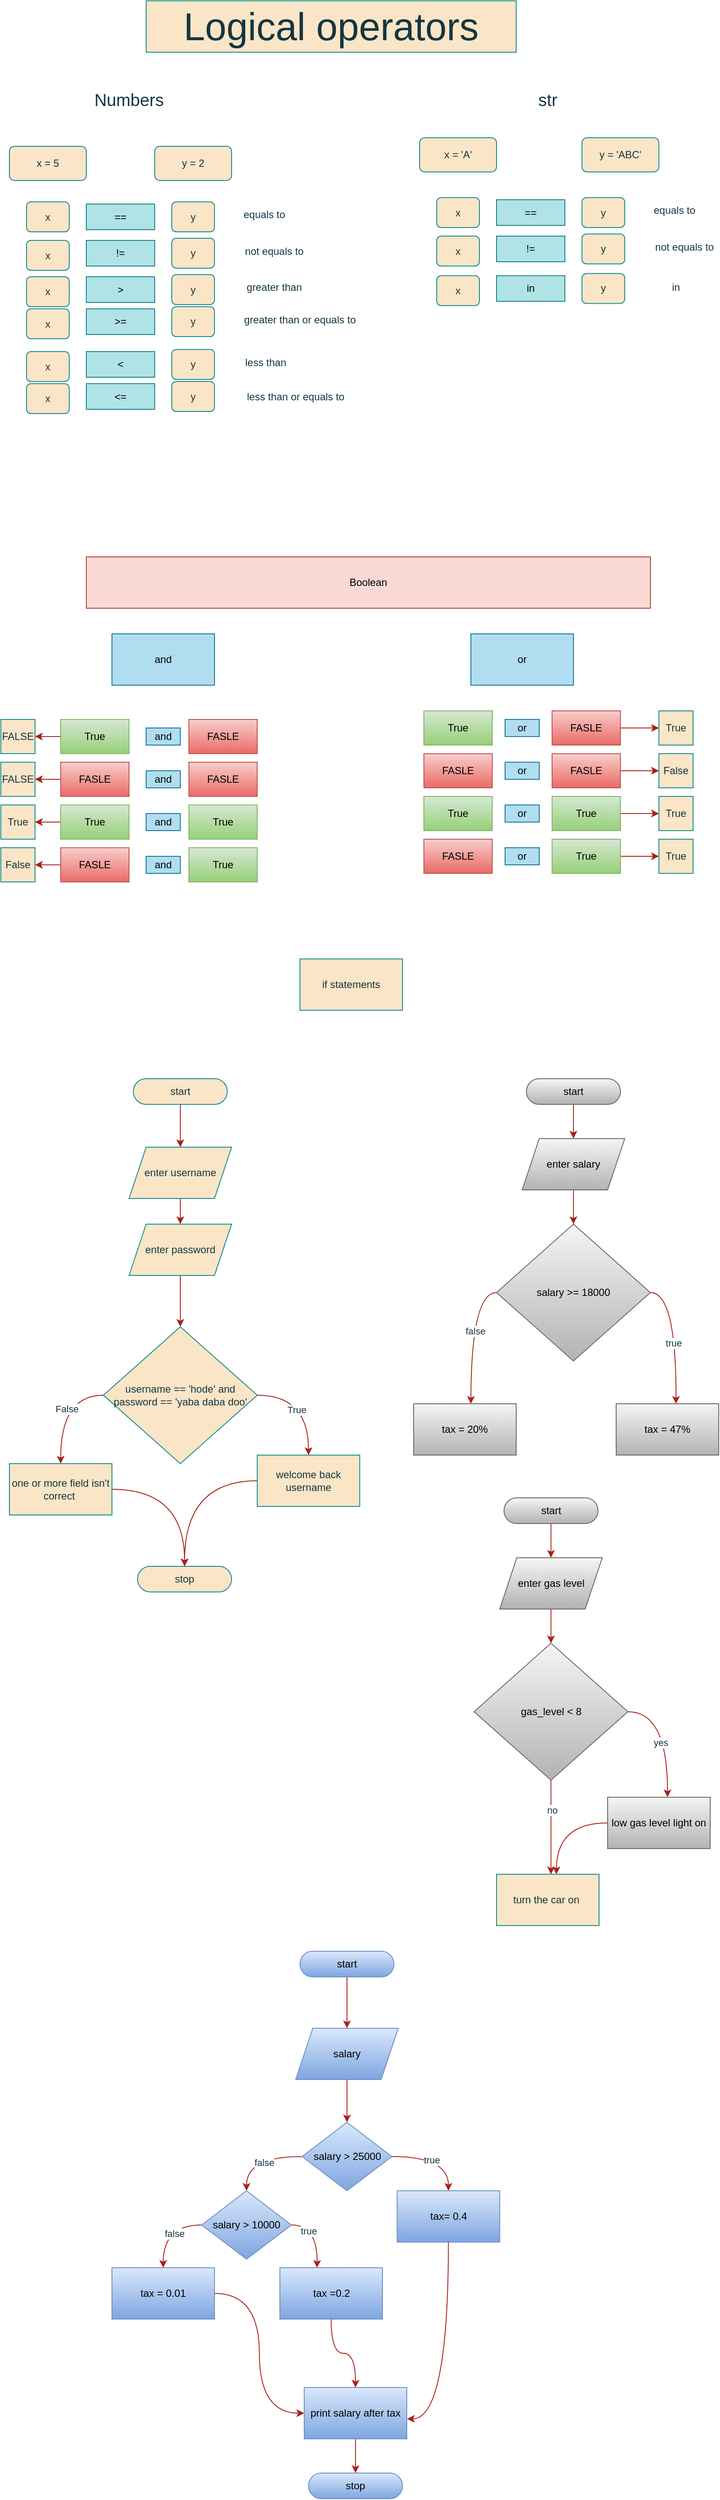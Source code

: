 <mxfile version="26.0.4">
  <diagram name="Page-1" id="qTpFGEpO37OTs08qUF0a">
    <mxGraphModel dx="1143" dy="803" grid="1" gridSize="10" guides="1" tooltips="1" connect="1" arrows="1" fold="1" page="1" pageScale="1" pageWidth="850" pageHeight="1100" math="0" shadow="0">
      <root>
        <mxCell id="0" />
        <mxCell id="1" parent="0" />
        <mxCell id="rHuOQYt4N_fAx9afRrJB-21" value="&lt;font style=&quot;font-size: 45px;&quot;&gt;Logical operators&lt;/font&gt;" style="rounded=0;whiteSpace=wrap;html=1;labelBackgroundColor=none;fillColor=#FAE5C7;strokeColor=#0F8B8D;fontColor=#143642;" vertex="1" parent="1">
          <mxGeometry x="180" y="10" width="433" height="60" as="geometry" />
        </mxCell>
        <mxCell id="rHuOQYt4N_fAx9afRrJB-25" value="Numbers" style="text;html=1;align=center;verticalAlign=middle;whiteSpace=wrap;rounded=0;fontColor=#143642;labelBackgroundColor=none;fontSize=20;" vertex="1" parent="1">
          <mxGeometry x="130" y="110" width="60" height="30" as="geometry" />
        </mxCell>
        <mxCell id="rHuOQYt4N_fAx9afRrJB-26" value="str" style="text;html=1;align=center;verticalAlign=middle;whiteSpace=wrap;rounded=0;fontColor=#143642;labelBackgroundColor=none;fontSize=20;" vertex="1" parent="1">
          <mxGeometry x="620" y="110" width="60" height="30" as="geometry" />
        </mxCell>
        <mxCell id="rHuOQYt4N_fAx9afRrJB-28" value="x = 5" style="rounded=1;whiteSpace=wrap;html=1;strokeColor=#0F8B8D;fontColor=#143642;fillColor=#FAE5C7;labelBackgroundColor=none;" vertex="1" parent="1">
          <mxGeometry x="20" y="180" width="90" height="40" as="geometry" />
        </mxCell>
        <mxCell id="rHuOQYt4N_fAx9afRrJB-29" value="y = 2" style="rounded=1;whiteSpace=wrap;html=1;strokeColor=#0F8B8D;fontColor=#143642;fillColor=#FAE5C7;labelBackgroundColor=none;" vertex="1" parent="1">
          <mxGeometry x="190" y="180" width="90" height="40" as="geometry" />
        </mxCell>
        <mxCell id="rHuOQYt4N_fAx9afRrJB-30" value="==" style="rounded=0;whiteSpace=wrap;html=1;strokeColor=#0e8088;fillColor=#b0e3e6;" vertex="1" parent="1">
          <mxGeometry x="110" y="247.5" width="80" height="30" as="geometry" />
        </mxCell>
        <mxCell id="rHuOQYt4N_fAx9afRrJB-31" value="x" style="rounded=1;whiteSpace=wrap;html=1;strokeColor=#0F8B8D;fontColor=#143642;fillColor=#FAE5C7;labelBackgroundColor=none;" vertex="1" parent="1">
          <mxGeometry x="40" y="245" width="50" height="35" as="geometry" />
        </mxCell>
        <mxCell id="rHuOQYt4N_fAx9afRrJB-32" value="y" style="rounded=1;whiteSpace=wrap;html=1;strokeColor=#0F8B8D;fontColor=#143642;fillColor=#FAE5C7;labelBackgroundColor=none;" vertex="1" parent="1">
          <mxGeometry x="210" y="245" width="50" height="35" as="geometry" />
        </mxCell>
        <mxCell id="rHuOQYt4N_fAx9afRrJB-34" value="!=" style="rounded=0;whiteSpace=wrap;html=1;strokeColor=#0e8088;fillColor=#b0e3e6;" vertex="1" parent="1">
          <mxGeometry x="110" y="290" width="80" height="30" as="geometry" />
        </mxCell>
        <mxCell id="rHuOQYt4N_fAx9afRrJB-35" value="equals to&amp;nbsp;" style="text;html=1;align=center;verticalAlign=middle;whiteSpace=wrap;rounded=0;fontColor=#143642;" vertex="1" parent="1">
          <mxGeometry x="290" y="245" width="60" height="30" as="geometry" />
        </mxCell>
        <mxCell id="rHuOQYt4N_fAx9afRrJB-36" value="not equals to" style="text;html=1;align=center;verticalAlign=middle;whiteSpace=wrap;rounded=0;fontColor=#143642;" vertex="1" parent="1">
          <mxGeometry x="290" y="287.5" width="80" height="30" as="geometry" />
        </mxCell>
        <mxCell id="rHuOQYt4N_fAx9afRrJB-37" value="y" style="rounded=1;whiteSpace=wrap;html=1;strokeColor=#0F8B8D;fontColor=#143642;fillColor=#FAE5C7;labelBackgroundColor=none;" vertex="1" parent="1">
          <mxGeometry x="210" y="287.5" width="50" height="35" as="geometry" />
        </mxCell>
        <mxCell id="rHuOQYt4N_fAx9afRrJB-38" value="x" style="rounded=1;whiteSpace=wrap;html=1;strokeColor=#0F8B8D;fontColor=#143642;fillColor=#FAE5C7;labelBackgroundColor=none;" vertex="1" parent="1">
          <mxGeometry x="40" y="290" width="50" height="35" as="geometry" />
        </mxCell>
        <mxCell id="rHuOQYt4N_fAx9afRrJB-40" value="&amp;gt;" style="rounded=0;whiteSpace=wrap;html=1;strokeColor=#0e8088;fillColor=#b0e3e6;" vertex="1" parent="1">
          <mxGeometry x="110" y="332.5" width="80" height="30" as="geometry" />
        </mxCell>
        <mxCell id="rHuOQYt4N_fAx9afRrJB-41" value="y" style="rounded=1;whiteSpace=wrap;html=1;strokeColor=#0F8B8D;fontColor=#143642;fillColor=#FAE5C7;labelBackgroundColor=none;" vertex="1" parent="1">
          <mxGeometry x="210" y="330" width="50" height="35" as="geometry" />
        </mxCell>
        <mxCell id="rHuOQYt4N_fAx9afRrJB-42" value="x" style="rounded=1;whiteSpace=wrap;html=1;strokeColor=#0F8B8D;fontColor=#143642;fillColor=#FAE5C7;labelBackgroundColor=none;" vertex="1" parent="1">
          <mxGeometry x="40" y="332.5" width="50" height="35" as="geometry" />
        </mxCell>
        <mxCell id="rHuOQYt4N_fAx9afRrJB-43" value="greater than" style="text;html=1;align=center;verticalAlign=middle;whiteSpace=wrap;rounded=0;fontColor=#143642;" vertex="1" parent="1">
          <mxGeometry x="290" y="330" width="80" height="30" as="geometry" />
        </mxCell>
        <mxCell id="rHuOQYt4N_fAx9afRrJB-44" value="&amp;gt;=" style="rounded=0;whiteSpace=wrap;html=1;strokeColor=#0e8088;fillColor=#b0e3e6;" vertex="1" parent="1">
          <mxGeometry x="110" y="370" width="80" height="30" as="geometry" />
        </mxCell>
        <mxCell id="rHuOQYt4N_fAx9afRrJB-45" value="y" style="rounded=1;whiteSpace=wrap;html=1;strokeColor=#0F8B8D;fontColor=#143642;fillColor=#FAE5C7;labelBackgroundColor=none;" vertex="1" parent="1">
          <mxGeometry x="210" y="367.5" width="50" height="35" as="geometry" />
        </mxCell>
        <mxCell id="rHuOQYt4N_fAx9afRrJB-46" value="x" style="rounded=1;whiteSpace=wrap;html=1;strokeColor=#0F8B8D;fontColor=#143642;fillColor=#FAE5C7;labelBackgroundColor=none;" vertex="1" parent="1">
          <mxGeometry x="40" y="370" width="50" height="35" as="geometry" />
        </mxCell>
        <mxCell id="rHuOQYt4N_fAx9afRrJB-47" value="greater than or equals to" style="text;html=1;align=center;verticalAlign=middle;whiteSpace=wrap;rounded=0;fontColor=#143642;" vertex="1" parent="1">
          <mxGeometry x="290" y="367.5" width="140" height="30" as="geometry" />
        </mxCell>
        <mxCell id="rHuOQYt4N_fAx9afRrJB-48" value="&amp;lt;" style="rounded=0;whiteSpace=wrap;html=1;strokeColor=#0e8088;fillColor=#b0e3e6;" vertex="1" parent="1">
          <mxGeometry x="110" y="420" width="80" height="30" as="geometry" />
        </mxCell>
        <mxCell id="rHuOQYt4N_fAx9afRrJB-49" value="x" style="rounded=1;whiteSpace=wrap;html=1;strokeColor=#0F8B8D;fontColor=#143642;fillColor=#FAE5C7;labelBackgroundColor=none;" vertex="1" parent="1">
          <mxGeometry x="40" y="420" width="50" height="35" as="geometry" />
        </mxCell>
        <mxCell id="rHuOQYt4N_fAx9afRrJB-50" value="&amp;lt;=" style="rounded=0;whiteSpace=wrap;html=1;strokeColor=#0e8088;fillColor=#b0e3e6;" vertex="1" parent="1">
          <mxGeometry x="110" y="457.5" width="80" height="30" as="geometry" />
        </mxCell>
        <mxCell id="rHuOQYt4N_fAx9afRrJB-51" value="y" style="rounded=1;whiteSpace=wrap;html=1;strokeColor=#0F8B8D;fontColor=#143642;fillColor=#FAE5C7;labelBackgroundColor=none;" vertex="1" parent="1">
          <mxGeometry x="210" y="455" width="50" height="35" as="geometry" />
        </mxCell>
        <mxCell id="rHuOQYt4N_fAx9afRrJB-52" value="x" style="rounded=1;whiteSpace=wrap;html=1;strokeColor=#0F8B8D;fontColor=#143642;fillColor=#FAE5C7;labelBackgroundColor=none;" vertex="1" parent="1">
          <mxGeometry x="40" y="457.5" width="50" height="35" as="geometry" />
        </mxCell>
        <mxCell id="rHuOQYt4N_fAx9afRrJB-53" value="y" style="rounded=1;whiteSpace=wrap;html=1;strokeColor=#0F8B8D;fontColor=#143642;fillColor=#FAE5C7;labelBackgroundColor=none;" vertex="1" parent="1">
          <mxGeometry x="210" y="417.5" width="50" height="35" as="geometry" />
        </mxCell>
        <mxCell id="rHuOQYt4N_fAx9afRrJB-54" value="less than" style="text;html=1;align=center;verticalAlign=middle;whiteSpace=wrap;rounded=0;fontColor=#143642;" vertex="1" parent="1">
          <mxGeometry x="280" y="417.5" width="80" height="30" as="geometry" />
        </mxCell>
        <mxCell id="rHuOQYt4N_fAx9afRrJB-55" value="less than or equals to" style="text;html=1;align=center;verticalAlign=middle;whiteSpace=wrap;rounded=0;fontColor=#143642;" vertex="1" parent="1">
          <mxGeometry x="285" y="457.5" width="140" height="30" as="geometry" />
        </mxCell>
        <mxCell id="rHuOQYt4N_fAx9afRrJB-56" value="x = &#39;A&#39;" style="rounded=1;whiteSpace=wrap;html=1;strokeColor=#0F8B8D;fontColor=#143642;fillColor=#FAE5C7;labelBackgroundColor=none;" vertex="1" parent="1">
          <mxGeometry x="500" y="170" width="90" height="40" as="geometry" />
        </mxCell>
        <mxCell id="rHuOQYt4N_fAx9afRrJB-57" value="y = &#39;ABC&#39;" style="rounded=1;whiteSpace=wrap;html=1;strokeColor=#0F8B8D;fontColor=#143642;fillColor=#FAE5C7;labelBackgroundColor=none;" vertex="1" parent="1">
          <mxGeometry x="690" y="170" width="90" height="40" as="geometry" />
        </mxCell>
        <mxCell id="rHuOQYt4N_fAx9afRrJB-58" value="==" style="rounded=0;whiteSpace=wrap;html=1;strokeColor=#0e8088;fillColor=#b0e3e6;" vertex="1" parent="1">
          <mxGeometry x="590" y="242.5" width="80" height="30" as="geometry" />
        </mxCell>
        <mxCell id="rHuOQYt4N_fAx9afRrJB-59" value="x" style="rounded=1;whiteSpace=wrap;html=1;strokeColor=#0F8B8D;fontColor=#143642;fillColor=#FAE5C7;labelBackgroundColor=none;" vertex="1" parent="1">
          <mxGeometry x="520" y="240" width="50" height="35" as="geometry" />
        </mxCell>
        <mxCell id="rHuOQYt4N_fAx9afRrJB-60" value="y" style="rounded=1;whiteSpace=wrap;html=1;strokeColor=#0F8B8D;fontColor=#143642;fillColor=#FAE5C7;labelBackgroundColor=none;" vertex="1" parent="1">
          <mxGeometry x="690" y="240" width="50" height="35" as="geometry" />
        </mxCell>
        <mxCell id="rHuOQYt4N_fAx9afRrJB-61" value="!=" style="rounded=0;whiteSpace=wrap;html=1;strokeColor=#0e8088;fillColor=#b0e3e6;" vertex="1" parent="1">
          <mxGeometry x="590" y="285" width="80" height="30" as="geometry" />
        </mxCell>
        <mxCell id="rHuOQYt4N_fAx9afRrJB-62" value="equals to&amp;nbsp;" style="text;html=1;align=center;verticalAlign=middle;whiteSpace=wrap;rounded=0;fontColor=#143642;" vertex="1" parent="1">
          <mxGeometry x="770" y="240" width="60" height="30" as="geometry" />
        </mxCell>
        <mxCell id="rHuOQYt4N_fAx9afRrJB-63" value="not equals to" style="text;html=1;align=center;verticalAlign=middle;whiteSpace=wrap;rounded=0;fontColor=#143642;" vertex="1" parent="1">
          <mxGeometry x="770" y="282.5" width="80" height="30" as="geometry" />
        </mxCell>
        <mxCell id="rHuOQYt4N_fAx9afRrJB-64" value="y" style="rounded=1;whiteSpace=wrap;html=1;strokeColor=#0F8B8D;fontColor=#143642;fillColor=#FAE5C7;labelBackgroundColor=none;" vertex="1" parent="1">
          <mxGeometry x="690" y="282.5" width="50" height="35" as="geometry" />
        </mxCell>
        <mxCell id="rHuOQYt4N_fAx9afRrJB-65" value="x" style="rounded=1;whiteSpace=wrap;html=1;strokeColor=#0F8B8D;fontColor=#143642;fillColor=#FAE5C7;labelBackgroundColor=none;" vertex="1" parent="1">
          <mxGeometry x="520" y="285" width="50" height="35" as="geometry" />
        </mxCell>
        <mxCell id="rHuOQYt4N_fAx9afRrJB-66" value="in" style="rounded=0;whiteSpace=wrap;html=1;strokeColor=#0e8088;fillColor=#b0e3e6;" vertex="1" parent="1">
          <mxGeometry x="590" y="331.25" width="80" height="30" as="geometry" />
        </mxCell>
        <mxCell id="rHuOQYt4N_fAx9afRrJB-67" value="y" style="rounded=1;whiteSpace=wrap;html=1;strokeColor=#0F8B8D;fontColor=#143642;fillColor=#FAE5C7;labelBackgroundColor=none;" vertex="1" parent="1">
          <mxGeometry x="690" y="328.75" width="50" height="35" as="geometry" />
        </mxCell>
        <mxCell id="rHuOQYt4N_fAx9afRrJB-68" value="x" style="rounded=1;whiteSpace=wrap;html=1;strokeColor=#0F8B8D;fontColor=#143642;fillColor=#FAE5C7;labelBackgroundColor=none;" vertex="1" parent="1">
          <mxGeometry x="520" y="331.25" width="50" height="35" as="geometry" />
        </mxCell>
        <mxCell id="rHuOQYt4N_fAx9afRrJB-69" value="in" style="text;html=1;align=center;verticalAlign=middle;whiteSpace=wrap;rounded=0;fontColor=#143642;" vertex="1" parent="1">
          <mxGeometry x="760" y="330" width="80" height="30" as="geometry" />
        </mxCell>
        <mxCell id="rHuOQYt4N_fAx9afRrJB-71" value="Boolean" style="rounded=0;whiteSpace=wrap;html=1;strokeColor=#ae4132;fillColor=#fad9d5;" vertex="1" parent="1">
          <mxGeometry x="110" y="660" width="660" height="60" as="geometry" />
        </mxCell>
        <mxCell id="rHuOQYt4N_fAx9afRrJB-74" value="and" style="rounded=0;whiteSpace=wrap;html=1;strokeColor=#10739e;fillColor=#b1ddf0;" vertex="1" parent="1">
          <mxGeometry x="140" y="750" width="120" height="60" as="geometry" />
        </mxCell>
        <mxCell id="rHuOQYt4N_fAx9afRrJB-75" value="or" style="rounded=0;whiteSpace=wrap;html=1;strokeColor=#10739e;fillColor=#b1ddf0;" vertex="1" parent="1">
          <mxGeometry x="560" y="750" width="120" height="60" as="geometry" />
        </mxCell>
        <mxCell id="rHuOQYt4N_fAx9afRrJB-76" value="True" style="rounded=0;whiteSpace=wrap;html=1;strokeColor=#0F8B8D;fontColor=#143642;fillColor=#FAE5C7;" vertex="1" parent="1">
          <mxGeometry x="80" y="850" width="80" height="40" as="geometry" />
        </mxCell>
        <mxCell id="rHuOQYt4N_fAx9afRrJB-77" value="FASLE" style="rounded=0;whiteSpace=wrap;html=1;strokeColor=#ae4132;fillColor=#fad9d5;" vertex="1" parent="1">
          <mxGeometry x="230" y="850" width="80" height="40" as="geometry" />
        </mxCell>
        <mxCell id="rHuOQYt4N_fAx9afRrJB-83" value="FASLE" style="rounded=0;whiteSpace=wrap;html=1;strokeColor=#ae4132;fillColor=#fad9d5;" vertex="1" parent="1">
          <mxGeometry x="230" y="900" width="80" height="40" as="geometry" />
        </mxCell>
        <mxCell id="rHuOQYt4N_fAx9afRrJB-84" value="True" style="rounded=0;whiteSpace=wrap;html=1;strokeColor=#0F8B8D;fontColor=#143642;fillColor=#FAE5C7;" vertex="1" parent="1">
          <mxGeometry x="80" y="950" width="80" height="40" as="geometry" />
        </mxCell>
        <mxCell id="rHuOQYt4N_fAx9afRrJB-85" value="FASLE" style="rounded=0;whiteSpace=wrap;html=1;strokeColor=#0F8B8D;fontColor=#143642;fillColor=#FAE5C7;" vertex="1" parent="1">
          <mxGeometry x="230" y="950" width="80" height="40" as="geometry" />
        </mxCell>
        <mxCell id="rHuOQYt4N_fAx9afRrJB-86" value="True" style="rounded=0;whiteSpace=wrap;html=1;strokeColor=#0F8B8D;fontColor=#143642;fillColor=#FAE5C7;" vertex="1" parent="1">
          <mxGeometry x="230" y="1000" width="80" height="40" as="geometry" />
        </mxCell>
        <mxCell id="rHuOQYt4N_fAx9afRrJB-116" value="" style="edgeStyle=orthogonalEdgeStyle;curved=1;rounded=0;orthogonalLoop=1;jettySize=auto;html=1;strokeColor=#A8201A;fontColor=#143642;fillColor=#FAE5C7;" edge="1" parent="1" source="rHuOQYt4N_fAx9afRrJB-87" target="rHuOQYt4N_fAx9afRrJB-115">
          <mxGeometry relative="1" as="geometry" />
        </mxCell>
        <mxCell id="rHuOQYt4N_fAx9afRrJB-87" value="FASLE" style="rounded=0;whiteSpace=wrap;html=1;strokeColor=#b85450;fillColor=#f8cecc;gradientColor=#ea6b66;" vertex="1" parent="1">
          <mxGeometry x="80" y="1000" width="80" height="40" as="geometry" />
        </mxCell>
        <mxCell id="rHuOQYt4N_fAx9afRrJB-112" value="" style="edgeStyle=orthogonalEdgeStyle;curved=1;rounded=0;orthogonalLoop=1;jettySize=auto;html=1;strokeColor=#A8201A;fontColor=#143642;fillColor=#FAE5C7;" edge="1" parent="1" source="rHuOQYt4N_fAx9afRrJB-88" target="rHuOQYt4N_fAx9afRrJB-111">
          <mxGeometry relative="1" as="geometry" />
        </mxCell>
        <mxCell id="rHuOQYt4N_fAx9afRrJB-88" value="FASLE" style="rounded=0;whiteSpace=wrap;html=1;strokeColor=#b85450;fillColor=#f8cecc;gradientColor=#ea6b66;" vertex="1" parent="1">
          <mxGeometry x="80" y="900" width="80" height="40" as="geometry" />
        </mxCell>
        <mxCell id="rHuOQYt4N_fAx9afRrJB-89" value="True" style="rounded=0;whiteSpace=wrap;html=1;strokeColor=#0F8B8D;fontColor=#143642;fillColor=#FAE5C7;" vertex="1" parent="1">
          <mxGeometry x="230" y="950" width="80" height="40" as="geometry" />
        </mxCell>
        <mxCell id="rHuOQYt4N_fAx9afRrJB-90" value="True" style="rounded=0;whiteSpace=wrap;html=1;strokeColor=#82b366;fillColor=#d5e8d4;gradientColor=#97d077;" vertex="1" parent="1">
          <mxGeometry x="505" y="840" width="80" height="40" as="geometry" />
        </mxCell>
        <mxCell id="rHuOQYt4N_fAx9afRrJB-122" value="" style="edgeStyle=orthogonalEdgeStyle;curved=1;rounded=0;orthogonalLoop=1;jettySize=auto;html=1;strokeColor=#A8201A;fontColor=#143642;fillColor=#FAE5C7;" edge="1" parent="1" source="rHuOQYt4N_fAx9afRrJB-91" target="rHuOQYt4N_fAx9afRrJB-121">
          <mxGeometry relative="1" as="geometry" />
        </mxCell>
        <mxCell id="rHuOQYt4N_fAx9afRrJB-91" value="FASLE" style="rounded=0;whiteSpace=wrap;html=1;strokeColor=#b85450;fillColor=#f8cecc;gradientColor=#ea6b66;" vertex="1" parent="1">
          <mxGeometry x="655" y="840" width="80" height="40" as="geometry" />
        </mxCell>
        <mxCell id="rHuOQYt4N_fAx9afRrJB-124" value="" style="edgeStyle=orthogonalEdgeStyle;curved=1;rounded=0;orthogonalLoop=1;jettySize=auto;html=1;strokeColor=#A8201A;fontColor=#143642;fillColor=#FAE5C7;" edge="1" parent="1" source="rHuOQYt4N_fAx9afRrJB-92" target="rHuOQYt4N_fAx9afRrJB-123">
          <mxGeometry relative="1" as="geometry" />
        </mxCell>
        <mxCell id="rHuOQYt4N_fAx9afRrJB-92" value="FASLE" style="rounded=0;whiteSpace=wrap;html=1;strokeColor=#b85450;fillColor=#f8cecc;gradientColor=#ea6b66;" vertex="1" parent="1">
          <mxGeometry x="655" y="890" width="80" height="40" as="geometry" />
        </mxCell>
        <mxCell id="rHuOQYt4N_fAx9afRrJB-93" value="True" style="rounded=0;whiteSpace=wrap;html=1;strokeColor=#82b366;fillColor=#d5e8d4;gradientColor=#97d077;" vertex="1" parent="1">
          <mxGeometry x="505" y="940" width="80" height="40" as="geometry" />
        </mxCell>
        <mxCell id="rHuOQYt4N_fAx9afRrJB-94" value="FASLE" style="rounded=0;whiteSpace=wrap;html=1;strokeColor=#0F8B8D;fontColor=#143642;fillColor=#FAE5C7;" vertex="1" parent="1">
          <mxGeometry x="655" y="940" width="80" height="40" as="geometry" />
        </mxCell>
        <mxCell id="rHuOQYt4N_fAx9afRrJB-128" value="" style="edgeStyle=orthogonalEdgeStyle;curved=1;rounded=0;orthogonalLoop=1;jettySize=auto;html=1;strokeColor=#A8201A;fontColor=#143642;fillColor=#FAE5C7;" edge="1" parent="1" source="rHuOQYt4N_fAx9afRrJB-95" target="rHuOQYt4N_fAx9afRrJB-127">
          <mxGeometry relative="1" as="geometry" />
        </mxCell>
        <mxCell id="rHuOQYt4N_fAx9afRrJB-95" value="True" style="rounded=0;whiteSpace=wrap;html=1;strokeColor=#82b366;fillColor=#d5e8d4;gradientColor=#97d077;" vertex="1" parent="1">
          <mxGeometry x="655" y="990" width="80" height="40" as="geometry" />
        </mxCell>
        <mxCell id="rHuOQYt4N_fAx9afRrJB-96" value="FASLE" style="rounded=0;whiteSpace=wrap;html=1;strokeColor=#b85450;fillColor=#f8cecc;gradientColor=#ea6b66;" vertex="1" parent="1">
          <mxGeometry x="505" y="990" width="80" height="40" as="geometry" />
        </mxCell>
        <mxCell id="rHuOQYt4N_fAx9afRrJB-97" value="FASLE" style="rounded=0;whiteSpace=wrap;html=1;strokeColor=#b85450;fillColor=#f8cecc;gradientColor=#ea6b66;" vertex="1" parent="1">
          <mxGeometry x="505" y="890" width="80" height="40" as="geometry" />
        </mxCell>
        <mxCell id="rHuOQYt4N_fAx9afRrJB-126" value="" style="edgeStyle=orthogonalEdgeStyle;curved=1;rounded=0;orthogonalLoop=1;jettySize=auto;html=1;strokeColor=#A8201A;fontColor=#143642;fillColor=#FAE5C7;" edge="1" parent="1" source="rHuOQYt4N_fAx9afRrJB-98" target="rHuOQYt4N_fAx9afRrJB-125">
          <mxGeometry relative="1" as="geometry" />
        </mxCell>
        <mxCell id="rHuOQYt4N_fAx9afRrJB-98" value="True" style="rounded=0;whiteSpace=wrap;html=1;strokeColor=#82b366;fillColor=#d5e8d4;gradientColor=#97d077;" vertex="1" parent="1">
          <mxGeometry x="655" y="940" width="80" height="40" as="geometry" />
        </mxCell>
        <mxCell id="rHuOQYt4N_fAx9afRrJB-110" value="" style="edgeStyle=orthogonalEdgeStyle;curved=1;rounded=0;orthogonalLoop=1;jettySize=auto;html=1;strokeColor=#A8201A;fontColor=#143642;fillColor=#FAE5C7;" edge="1" parent="1" source="rHuOQYt4N_fAx9afRrJB-99" target="rHuOQYt4N_fAx9afRrJB-109">
          <mxGeometry relative="1" as="geometry" />
        </mxCell>
        <mxCell id="rHuOQYt4N_fAx9afRrJB-99" value="True" style="rounded=0;whiteSpace=wrap;html=1;strokeColor=#82b366;fillColor=#d5e8d4;gradientColor=#97d077;" vertex="1" parent="1">
          <mxGeometry x="80" y="850" width="80" height="40" as="geometry" />
        </mxCell>
        <mxCell id="rHuOQYt4N_fAx9afRrJB-100" value="True" style="rounded=0;whiteSpace=wrap;html=1;strokeColor=#82b366;fillColor=#d5e8d4;gradientColor=#97d077;" vertex="1" parent="1">
          <mxGeometry x="230" y="950" width="80" height="40" as="geometry" />
        </mxCell>
        <mxCell id="rHuOQYt4N_fAx9afRrJB-101" value="True" style="rounded=0;whiteSpace=wrap;html=1;strokeColor=#82b366;fillColor=#d5e8d4;gradientColor=#97d077;" vertex="1" parent="1">
          <mxGeometry x="230" y="1000" width="80" height="40" as="geometry" />
        </mxCell>
        <mxCell id="rHuOQYt4N_fAx9afRrJB-114" value="" style="edgeStyle=orthogonalEdgeStyle;curved=1;rounded=0;orthogonalLoop=1;jettySize=auto;html=1;strokeColor=#A8201A;fontColor=#143642;fillColor=#FAE5C7;" edge="1" parent="1" source="rHuOQYt4N_fAx9afRrJB-102" target="rHuOQYt4N_fAx9afRrJB-113">
          <mxGeometry relative="1" as="geometry" />
        </mxCell>
        <mxCell id="rHuOQYt4N_fAx9afRrJB-102" value="True" style="rounded=0;whiteSpace=wrap;html=1;strokeColor=#82b366;fillColor=#d5e8d4;gradientColor=#97d077;" vertex="1" parent="1">
          <mxGeometry x="80" y="950" width="80" height="40" as="geometry" />
        </mxCell>
        <mxCell id="rHuOQYt4N_fAx9afRrJB-103" value="FASLE" style="rounded=0;whiteSpace=wrap;html=1;strokeColor=#b85450;fillColor=#f8cecc;gradientColor=#ea6b66;" vertex="1" parent="1">
          <mxGeometry x="230" y="900" width="80" height="40" as="geometry" />
        </mxCell>
        <mxCell id="rHuOQYt4N_fAx9afRrJB-104" value="FASLE" style="rounded=0;whiteSpace=wrap;html=1;strokeColor=#b85450;fillColor=#f8cecc;gradientColor=#ea6b66;" vertex="1" parent="1">
          <mxGeometry x="230" y="850" width="80" height="40" as="geometry" />
        </mxCell>
        <mxCell id="rHuOQYt4N_fAx9afRrJB-105" value="and" style="rounded=0;whiteSpace=wrap;html=1;strokeColor=#10739e;fillColor=#b1ddf0;" vertex="1" parent="1">
          <mxGeometry x="180" y="860" width="40" height="20" as="geometry" />
        </mxCell>
        <mxCell id="rHuOQYt4N_fAx9afRrJB-106" value="and" style="rounded=0;whiteSpace=wrap;html=1;strokeColor=#10739e;fillColor=#b1ddf0;" vertex="1" parent="1">
          <mxGeometry x="180" y="910" width="40" height="20" as="geometry" />
        </mxCell>
        <mxCell id="rHuOQYt4N_fAx9afRrJB-107" value="and" style="rounded=0;whiteSpace=wrap;html=1;strokeColor=#10739e;fillColor=#b1ddf0;" vertex="1" parent="1">
          <mxGeometry x="180" y="960" width="40" height="20" as="geometry" />
        </mxCell>
        <mxCell id="rHuOQYt4N_fAx9afRrJB-108" value="and" style="rounded=0;whiteSpace=wrap;html=1;strokeColor=#10739e;fillColor=#b1ddf0;" vertex="1" parent="1">
          <mxGeometry x="180" y="1010" width="40" height="20" as="geometry" />
        </mxCell>
        <mxCell id="rHuOQYt4N_fAx9afRrJB-109" value="FALSE" style="whiteSpace=wrap;html=1;aspect=fixed;strokeColor=#0F8B8D;fontColor=#143642;fillColor=#FAE5C7;" vertex="1" parent="1">
          <mxGeometry x="10" y="850" width="40" height="40" as="geometry" />
        </mxCell>
        <mxCell id="rHuOQYt4N_fAx9afRrJB-111" value="FALSE" style="whiteSpace=wrap;html=1;aspect=fixed;strokeColor=#0F8B8D;fontColor=#143642;fillColor=#FAE5C7;" vertex="1" parent="1">
          <mxGeometry x="10" y="900" width="40" height="40" as="geometry" />
        </mxCell>
        <mxCell id="rHuOQYt4N_fAx9afRrJB-113" value="True" style="whiteSpace=wrap;html=1;aspect=fixed;strokeColor=#0F8B8D;fontColor=#143642;fillColor=#FAE5C7;" vertex="1" parent="1">
          <mxGeometry x="10" y="950" width="40" height="40" as="geometry" />
        </mxCell>
        <mxCell id="rHuOQYt4N_fAx9afRrJB-115" value="False" style="whiteSpace=wrap;html=1;aspect=fixed;strokeColor=#0F8B8D;fontColor=#143642;fillColor=#FAE5C7;" vertex="1" parent="1">
          <mxGeometry x="10" y="1000" width="40" height="40" as="geometry" />
        </mxCell>
        <mxCell id="rHuOQYt4N_fAx9afRrJB-117" value="or" style="rounded=0;whiteSpace=wrap;html=1;strokeColor=#10739e;fillColor=#b1ddf0;" vertex="1" parent="1">
          <mxGeometry x="600" y="850" width="40" height="20" as="geometry" />
        </mxCell>
        <mxCell id="rHuOQYt4N_fAx9afRrJB-118" value="or" style="rounded=0;whiteSpace=wrap;html=1;strokeColor=#10739e;fillColor=#b1ddf0;" vertex="1" parent="1">
          <mxGeometry x="600" y="900" width="40" height="20" as="geometry" />
        </mxCell>
        <mxCell id="rHuOQYt4N_fAx9afRrJB-119" value="or" style="rounded=0;whiteSpace=wrap;html=1;strokeColor=#10739e;fillColor=#b1ddf0;" vertex="1" parent="1">
          <mxGeometry x="600" y="1000" width="40" height="20" as="geometry" />
        </mxCell>
        <mxCell id="rHuOQYt4N_fAx9afRrJB-120" value="or" style="rounded=0;whiteSpace=wrap;html=1;strokeColor=#10739e;fillColor=#b1ddf0;" vertex="1" parent="1">
          <mxGeometry x="600" y="950" width="40" height="20" as="geometry" />
        </mxCell>
        <mxCell id="rHuOQYt4N_fAx9afRrJB-121" value="True" style="whiteSpace=wrap;html=1;aspect=fixed;strokeColor=#0F8B8D;fontColor=#143642;fillColor=#FAE5C7;" vertex="1" parent="1">
          <mxGeometry x="780" y="840" width="40" height="40" as="geometry" />
        </mxCell>
        <mxCell id="rHuOQYt4N_fAx9afRrJB-123" value="False" style="whiteSpace=wrap;html=1;aspect=fixed;strokeColor=#0F8B8D;fontColor=#143642;fillColor=#FAE5C7;" vertex="1" parent="1">
          <mxGeometry x="780" y="890" width="40" height="40" as="geometry" />
        </mxCell>
        <mxCell id="rHuOQYt4N_fAx9afRrJB-125" value="True" style="whiteSpace=wrap;html=1;aspect=fixed;strokeColor=#0F8B8D;fontColor=#143642;fillColor=#FAE5C7;" vertex="1" parent="1">
          <mxGeometry x="780" y="940" width="40" height="40" as="geometry" />
        </mxCell>
        <mxCell id="rHuOQYt4N_fAx9afRrJB-127" value="True" style="whiteSpace=wrap;html=1;aspect=fixed;strokeColor=#0F8B8D;fontColor=#143642;fillColor=#FAE5C7;" vertex="1" parent="1">
          <mxGeometry x="780" y="990" width="40" height="40" as="geometry" />
        </mxCell>
        <mxCell id="rHuOQYt4N_fAx9afRrJB-141" value="if statements" style="rounded=0;whiteSpace=wrap;html=1;strokeColor=#0F8B8D;fontColor=#143642;fillColor=#FAE5C7;" vertex="1" parent="1">
          <mxGeometry x="360" y="1130" width="120" height="60" as="geometry" />
        </mxCell>
        <mxCell id="rHuOQYt4N_fAx9afRrJB-145" value="" style="edgeStyle=orthogonalEdgeStyle;curved=1;rounded=0;orthogonalLoop=1;jettySize=auto;html=1;strokeColor=#A8201A;fontColor=#143642;fillColor=#FAE5C7;" edge="1" parent="1" source="rHuOQYt4N_fAx9afRrJB-142" target="rHuOQYt4N_fAx9afRrJB-144">
          <mxGeometry relative="1" as="geometry" />
        </mxCell>
        <mxCell id="rHuOQYt4N_fAx9afRrJB-142" value="start" style="rounded=1;whiteSpace=wrap;html=1;strokeColor=#0F8B8D;fontColor=#143642;fillColor=#FAE5C7;arcSize=50;" vertex="1" parent="1">
          <mxGeometry x="165" y="1270" width="110" height="30" as="geometry" />
        </mxCell>
        <mxCell id="rHuOQYt4N_fAx9afRrJB-147" value="" style="edgeStyle=orthogonalEdgeStyle;curved=1;rounded=0;orthogonalLoop=1;jettySize=auto;html=1;strokeColor=#A8201A;fontColor=#143642;fillColor=#FAE5C7;" edge="1" parent="1" source="rHuOQYt4N_fAx9afRrJB-144" target="rHuOQYt4N_fAx9afRrJB-146">
          <mxGeometry relative="1" as="geometry" />
        </mxCell>
        <mxCell id="rHuOQYt4N_fAx9afRrJB-144" value="enter username" style="shape=parallelogram;perimeter=parallelogramPerimeter;whiteSpace=wrap;html=1;fixedSize=1;strokeColor=#0F8B8D;fontColor=#143642;fillColor=#FAE5C7;" vertex="1" parent="1">
          <mxGeometry x="160" y="1350" width="120" height="60" as="geometry" />
        </mxCell>
        <mxCell id="rHuOQYt4N_fAx9afRrJB-150" value="" style="edgeStyle=orthogonalEdgeStyle;curved=1;rounded=0;orthogonalLoop=1;jettySize=auto;html=1;strokeColor=#A8201A;fontColor=#143642;fillColor=#FAE5C7;" edge="1" parent="1" source="rHuOQYt4N_fAx9afRrJB-146" target="rHuOQYt4N_fAx9afRrJB-149">
          <mxGeometry relative="1" as="geometry" />
        </mxCell>
        <mxCell id="rHuOQYt4N_fAx9afRrJB-146" value="enter password" style="shape=parallelogram;perimeter=parallelogramPerimeter;whiteSpace=wrap;html=1;fixedSize=1;strokeColor=#0F8B8D;fontColor=#143642;fillColor=#FAE5C7;" vertex="1" parent="1">
          <mxGeometry x="160" y="1440" width="120" height="60" as="geometry" />
        </mxCell>
        <mxCell id="rHuOQYt4N_fAx9afRrJB-154" value="" style="edgeStyle=orthogonalEdgeStyle;curved=1;rounded=0;orthogonalLoop=1;jettySize=auto;html=1;strokeColor=#A8201A;fontColor=#143642;fillColor=#FAE5C7;exitX=1;exitY=0.5;exitDx=0;exitDy=0;" edge="1" parent="1" source="rHuOQYt4N_fAx9afRrJB-149" target="rHuOQYt4N_fAx9afRrJB-153">
          <mxGeometry relative="1" as="geometry" />
        </mxCell>
        <mxCell id="rHuOQYt4N_fAx9afRrJB-155" value="True" style="edgeLabel;html=1;align=center;verticalAlign=middle;resizable=0;points=[];strokeColor=#0F8B8D;fontColor=#143642;fillColor=#FAE5C7;" vertex="1" connectable="0" parent="rHuOQYt4N_fAx9afRrJB-154">
          <mxGeometry x="0.177" y="-14" relative="1" as="geometry">
            <mxPoint as="offset" />
          </mxGeometry>
        </mxCell>
        <mxCell id="rHuOQYt4N_fAx9afRrJB-149" value="username == &#39;hode&#39; and password == &#39;yaba daba doo&#39;" style="rhombus;whiteSpace=wrap;html=1;strokeColor=#0F8B8D;fontColor=#143642;fillColor=#FAE5C7;" vertex="1" parent="1">
          <mxGeometry x="130" y="1560" width="180" height="160" as="geometry" />
        </mxCell>
        <mxCell id="rHuOQYt4N_fAx9afRrJB-160" style="edgeStyle=orthogonalEdgeStyle;curved=1;rounded=0;orthogonalLoop=1;jettySize=auto;html=1;strokeColor=#A8201A;fontColor=#143642;fillColor=#FAE5C7;" edge="1" parent="1" source="rHuOQYt4N_fAx9afRrJB-153" target="rHuOQYt4N_fAx9afRrJB-159">
          <mxGeometry relative="1" as="geometry" />
        </mxCell>
        <mxCell id="rHuOQYt4N_fAx9afRrJB-153" value="welcome back username" style="whiteSpace=wrap;html=1;fillColor=#FAE5C7;strokeColor=#0F8B8D;fontColor=#143642;" vertex="1" parent="1">
          <mxGeometry x="310" y="1710" width="120" height="60" as="geometry" />
        </mxCell>
        <mxCell id="rHuOQYt4N_fAx9afRrJB-157" value="" style="edgeStyle=orthogonalEdgeStyle;curved=1;rounded=0;orthogonalLoop=1;jettySize=auto;html=1;strokeColor=#A8201A;fontColor=#143642;fillColor=#FAE5C7;exitX=0;exitY=0.5;exitDx=0;exitDy=0;" edge="1" parent="1" source="rHuOQYt4N_fAx9afRrJB-149" target="rHuOQYt4N_fAx9afRrJB-156">
          <mxGeometry relative="1" as="geometry">
            <mxPoint x="60" y="1760" as="targetPoint" />
            <mxPoint x="130" y="1640" as="sourcePoint" />
          </mxGeometry>
        </mxCell>
        <mxCell id="rHuOQYt4N_fAx9afRrJB-158" value="False" style="edgeLabel;html=1;align=center;verticalAlign=middle;resizable=0;points=[];strokeColor=#0F8B8D;fontColor=#143642;fillColor=#FAE5C7;" vertex="1" connectable="0" parent="rHuOQYt4N_fAx9afRrJB-157">
          <mxGeometry x="0.008" y="7" relative="1" as="geometry">
            <mxPoint as="offset" />
          </mxGeometry>
        </mxCell>
        <mxCell id="rHuOQYt4N_fAx9afRrJB-162" style="edgeStyle=orthogonalEdgeStyle;curved=1;rounded=0;orthogonalLoop=1;jettySize=auto;html=1;strokeColor=#A8201A;fontColor=#143642;fillColor=#FAE5C7;" edge="1" parent="1" source="rHuOQYt4N_fAx9afRrJB-156" target="rHuOQYt4N_fAx9afRrJB-159">
          <mxGeometry relative="1" as="geometry" />
        </mxCell>
        <mxCell id="rHuOQYt4N_fAx9afRrJB-156" value="one or more field isn&#39;t correct&amp;nbsp;" style="whiteSpace=wrap;html=1;fillColor=#FAE5C7;strokeColor=#0F8B8D;fontColor=#143642;" vertex="1" parent="1">
          <mxGeometry x="20" y="1720" width="120" height="60" as="geometry" />
        </mxCell>
        <mxCell id="rHuOQYt4N_fAx9afRrJB-159" value="stop" style="rounded=1;whiteSpace=wrap;html=1;strokeColor=#0F8B8D;fontColor=#143642;fillColor=#FAE5C7;arcSize=50;" vertex="1" parent="1">
          <mxGeometry x="170" y="1840" width="110" height="30" as="geometry" />
        </mxCell>
        <mxCell id="rHuOQYt4N_fAx9afRrJB-165" value="" style="edgeStyle=orthogonalEdgeStyle;curved=1;rounded=0;orthogonalLoop=1;jettySize=auto;html=1;strokeColor=#A8201A;fontColor=#143642;fillColor=#FAE5C7;" edge="1" parent="1" source="rHuOQYt4N_fAx9afRrJB-163" target="rHuOQYt4N_fAx9afRrJB-164">
          <mxGeometry relative="1" as="geometry" />
        </mxCell>
        <mxCell id="rHuOQYt4N_fAx9afRrJB-163" value="start" style="rounded=1;whiteSpace=wrap;html=1;strokeColor=#666666;fillColor=#f5f5f5;arcSize=50;gradientColor=#b3b3b3;" vertex="1" parent="1">
          <mxGeometry x="625" y="1270" width="110" height="30" as="geometry" />
        </mxCell>
        <mxCell id="rHuOQYt4N_fAx9afRrJB-173" value="" style="edgeStyle=orthogonalEdgeStyle;curved=1;rounded=0;orthogonalLoop=1;jettySize=auto;html=1;strokeColor=#A8201A;fontColor=#143642;fillColor=#FAE5C7;" edge="1" parent="1" source="rHuOQYt4N_fAx9afRrJB-164" target="rHuOQYt4N_fAx9afRrJB-166">
          <mxGeometry relative="1" as="geometry" />
        </mxCell>
        <mxCell id="rHuOQYt4N_fAx9afRrJB-164" value="enter salary" style="shape=parallelogram;perimeter=parallelogramPerimeter;whiteSpace=wrap;html=1;fixedSize=1;strokeColor=#666666;fillColor=#f5f5f5;gradientColor=#b3b3b3;" vertex="1" parent="1">
          <mxGeometry x="620" y="1340" width="120" height="60" as="geometry" />
        </mxCell>
        <mxCell id="rHuOQYt4N_fAx9afRrJB-167" style="edgeStyle=orthogonalEdgeStyle;curved=1;rounded=0;orthogonalLoop=1;jettySize=auto;html=1;strokeColor=#A8201A;fontColor=#143642;fillColor=#FAE5C7;" edge="1" parent="1" source="rHuOQYt4N_fAx9afRrJB-166">
          <mxGeometry relative="1" as="geometry">
            <mxPoint x="800.0" y="1650" as="targetPoint" />
          </mxGeometry>
        </mxCell>
        <mxCell id="rHuOQYt4N_fAx9afRrJB-171" value="true" style="edgeLabel;html=1;align=center;verticalAlign=middle;resizable=0;points=[];strokeColor=#0F8B8D;fontColor=#143642;fillColor=#FAE5C7;" vertex="1" connectable="0" parent="rHuOQYt4N_fAx9afRrJB-167">
          <mxGeometry x="0.11" y="-4" relative="1" as="geometry">
            <mxPoint as="offset" />
          </mxGeometry>
        </mxCell>
        <mxCell id="rHuOQYt4N_fAx9afRrJB-168" style="edgeStyle=orthogonalEdgeStyle;curved=1;rounded=0;orthogonalLoop=1;jettySize=auto;html=1;strokeColor=#A8201A;fontColor=#143642;fillColor=#FAE5C7;" edge="1" parent="1" source="rHuOQYt4N_fAx9afRrJB-166">
          <mxGeometry relative="1" as="geometry">
            <mxPoint x="560.0" y="1650" as="targetPoint" />
          </mxGeometry>
        </mxCell>
        <mxCell id="rHuOQYt4N_fAx9afRrJB-172" value="false" style="edgeLabel;html=1;align=center;verticalAlign=middle;resizable=0;points=[];strokeColor=#0F8B8D;fontColor=#143642;fillColor=#FAE5C7;" vertex="1" connectable="0" parent="rHuOQYt4N_fAx9afRrJB-168">
          <mxGeometry x="-0.063" y="4" relative="1" as="geometry">
            <mxPoint as="offset" />
          </mxGeometry>
        </mxCell>
        <mxCell id="rHuOQYt4N_fAx9afRrJB-166" value="salary &amp;gt;= 18000" style="rhombus;whiteSpace=wrap;html=1;strokeColor=#666666;fillColor=#f5f5f5;gradientColor=#b3b3b3;" vertex="1" parent="1">
          <mxGeometry x="590" y="1440" width="180" height="160" as="geometry" />
        </mxCell>
        <mxCell id="rHuOQYt4N_fAx9afRrJB-169" value="tax = 47%" style="whiteSpace=wrap;html=1;fillColor=#f5f5f5;strokeColor=#666666;gradientColor=#b3b3b3;" vertex="1" parent="1">
          <mxGeometry x="730" y="1650" width="120" height="60" as="geometry" />
        </mxCell>
        <mxCell id="rHuOQYt4N_fAx9afRrJB-170" value="tax = 20%" style="whiteSpace=wrap;html=1;fillColor=#f5f5f5;strokeColor=#666666;gradientColor=#b3b3b3;" vertex="1" parent="1">
          <mxGeometry x="493" y="1650" width="120" height="60" as="geometry" />
        </mxCell>
        <mxCell id="rHuOQYt4N_fAx9afRrJB-174" value="" style="edgeStyle=orthogonalEdgeStyle;curved=1;rounded=0;orthogonalLoop=1;jettySize=auto;html=1;strokeColor=#A8201A;fontColor=#143642;fillColor=#FAE5C7;" edge="1" parent="1" source="rHuOQYt4N_fAx9afRrJB-175" target="rHuOQYt4N_fAx9afRrJB-177">
          <mxGeometry relative="1" as="geometry" />
        </mxCell>
        <mxCell id="rHuOQYt4N_fAx9afRrJB-175" value="start" style="rounded=1;whiteSpace=wrap;html=1;strokeColor=#666666;fillColor=#f5f5f5;arcSize=50;gradientColor=#b3b3b3;" vertex="1" parent="1">
          <mxGeometry x="598.73" y="1760" width="110" height="30" as="geometry" />
        </mxCell>
        <mxCell id="rHuOQYt4N_fAx9afRrJB-176" value="" style="edgeStyle=orthogonalEdgeStyle;curved=1;rounded=0;orthogonalLoop=1;jettySize=auto;html=1;strokeColor=#A8201A;fontColor=#143642;fillColor=#FAE5C7;" edge="1" parent="1" source="rHuOQYt4N_fAx9afRrJB-177" target="rHuOQYt4N_fAx9afRrJB-180">
          <mxGeometry relative="1" as="geometry" />
        </mxCell>
        <mxCell id="rHuOQYt4N_fAx9afRrJB-177" value="enter gas level" style="shape=parallelogram;perimeter=parallelogramPerimeter;whiteSpace=wrap;html=1;fixedSize=1;strokeColor=#666666;fillColor=#f5f5f5;gradientColor=#b3b3b3;" vertex="1" parent="1">
          <mxGeometry x="593.73" y="1830" width="120" height="60" as="geometry" />
        </mxCell>
        <mxCell id="rHuOQYt4N_fAx9afRrJB-181" style="edgeStyle=orthogonalEdgeStyle;curved=1;rounded=0;orthogonalLoop=1;jettySize=auto;html=1;strokeColor=#A8201A;fontColor=#143642;fillColor=#FAE5C7;" edge="1" parent="1" source="rHuOQYt4N_fAx9afRrJB-180">
          <mxGeometry relative="1" as="geometry">
            <mxPoint x="790.0" y="2110" as="targetPoint" />
          </mxGeometry>
        </mxCell>
        <mxCell id="rHuOQYt4N_fAx9afRrJB-182" value="yes" style="edgeLabel;html=1;align=center;verticalAlign=middle;resizable=0;points=[];strokeColor=#0F8B8D;fontColor=#143642;fillColor=#FAE5C7;" vertex="1" connectable="0" parent="rHuOQYt4N_fAx9afRrJB-181">
          <mxGeometry x="0.129" y="-9" relative="1" as="geometry">
            <mxPoint as="offset" />
          </mxGeometry>
        </mxCell>
        <mxCell id="rHuOQYt4N_fAx9afRrJB-184" style="edgeStyle=orthogonalEdgeStyle;curved=1;rounded=0;orthogonalLoop=1;jettySize=auto;html=1;strokeColor=#A8201A;fontColor=#143642;fillColor=#FAE5C7;" edge="1" parent="1" source="rHuOQYt4N_fAx9afRrJB-180">
          <mxGeometry relative="1" as="geometry">
            <mxPoint x="653.73" y="2200" as="targetPoint" />
          </mxGeometry>
        </mxCell>
        <mxCell id="rHuOQYt4N_fAx9afRrJB-186" value="no" style="edgeLabel;html=1;align=center;verticalAlign=middle;resizable=0;points=[];strokeColor=#0F8B8D;fontColor=#143642;fillColor=#FAE5C7;" vertex="1" connectable="0" parent="rHuOQYt4N_fAx9afRrJB-184">
          <mxGeometry x="-0.38" y="1" relative="1" as="geometry">
            <mxPoint as="offset" />
          </mxGeometry>
        </mxCell>
        <mxCell id="rHuOQYt4N_fAx9afRrJB-180" value="gas_level &amp;lt; 8" style="rhombus;whiteSpace=wrap;html=1;strokeColor=#666666;fillColor=#f5f5f5;gradientColor=#b3b3b3;" vertex="1" parent="1">
          <mxGeometry x="563.73" y="1930" width="180" height="160" as="geometry" />
        </mxCell>
        <mxCell id="rHuOQYt4N_fAx9afRrJB-185" style="edgeStyle=orthogonalEdgeStyle;curved=1;rounded=0;orthogonalLoop=1;jettySize=auto;html=1;strokeColor=#A8201A;fontColor=#143642;fillColor=#FAE5C7;" edge="1" parent="1" source="rHuOQYt4N_fAx9afRrJB-183">
          <mxGeometry relative="1" as="geometry">
            <mxPoint x="660.0" y="2200" as="targetPoint" />
          </mxGeometry>
        </mxCell>
        <mxCell id="rHuOQYt4N_fAx9afRrJB-183" value="low gas level light on" style="shape=parallelogram;perimeter=parallelogramPerimeter;whiteSpace=wrap;html=1;fixedSize=1;strokeColor=#666666;fillColor=#f5f5f5;gradientColor=#b3b3b3;size=-3.73;" vertex="1" parent="1">
          <mxGeometry x="720" y="2110" width="120" height="60" as="geometry" />
        </mxCell>
        <mxCell id="rHuOQYt4N_fAx9afRrJB-187" value="turn the car on&amp;nbsp;" style="rounded=0;whiteSpace=wrap;html=1;strokeColor=#0F8B8D;fontColor=#143642;fillColor=#FAE5C7;" vertex="1" parent="1">
          <mxGeometry x="590" y="2200" width="120" height="60" as="geometry" />
        </mxCell>
        <mxCell id="rHuOQYt4N_fAx9afRrJB-196" style="edgeStyle=orthogonalEdgeStyle;curved=1;rounded=0;orthogonalLoop=1;jettySize=auto;html=1;entryX=0.5;entryY=0;entryDx=0;entryDy=0;strokeColor=#A8201A;fontColor=#143642;fillColor=#FAE5C7;" edge="1" parent="1" source="rHuOQYt4N_fAx9afRrJB-188" target="rHuOQYt4N_fAx9afRrJB-193">
          <mxGeometry relative="1" as="geometry" />
        </mxCell>
        <mxCell id="rHuOQYt4N_fAx9afRrJB-197" value="false" style="edgeLabel;html=1;align=center;verticalAlign=middle;resizable=0;points=[];strokeColor=#0F8B8D;fontColor=#143642;fillColor=#FAE5C7;" vertex="1" connectable="0" parent="rHuOQYt4N_fAx9afRrJB-196">
          <mxGeometry x="-0.151" y="7" relative="1" as="geometry">
            <mxPoint as="offset" />
          </mxGeometry>
        </mxCell>
        <mxCell id="rHuOQYt4N_fAx9afRrJB-199" style="edgeStyle=orthogonalEdgeStyle;curved=1;rounded=0;orthogonalLoop=1;jettySize=auto;html=1;entryX=0.5;entryY=0;entryDx=0;entryDy=0;strokeColor=#A8201A;fontColor=#143642;fillColor=#FAE5C7;" edge="1" parent="1" source="rHuOQYt4N_fAx9afRrJB-188" target="rHuOQYt4N_fAx9afRrJB-198">
          <mxGeometry relative="1" as="geometry" />
        </mxCell>
        <mxCell id="rHuOQYt4N_fAx9afRrJB-200" value="true" style="edgeLabel;html=1;align=center;verticalAlign=middle;resizable=0;points=[];strokeColor=#0F8B8D;fontColor=#143642;fillColor=#FAE5C7;" vertex="1" connectable="0" parent="rHuOQYt4N_fAx9afRrJB-199">
          <mxGeometry x="-0.13" y="-4" relative="1" as="geometry">
            <mxPoint as="offset" />
          </mxGeometry>
        </mxCell>
        <mxCell id="rHuOQYt4N_fAx9afRrJB-188" value="salary &amp;gt; 25000" style="rhombus;whiteSpace=wrap;html=1;strokeColor=#6c8ebf;fillColor=#dae8fc;gradientColor=#7ea6e0;" vertex="1" parent="1">
          <mxGeometry x="362.5" y="2490" width="105" height="80" as="geometry" />
        </mxCell>
        <mxCell id="rHuOQYt4N_fAx9afRrJB-191" value="" style="edgeStyle=orthogonalEdgeStyle;curved=1;rounded=0;orthogonalLoop=1;jettySize=auto;html=1;strokeColor=#A8201A;fontColor=#143642;fillColor=#FAE5C7;" edge="1" parent="1" source="rHuOQYt4N_fAx9afRrJB-189" target="rHuOQYt4N_fAx9afRrJB-190">
          <mxGeometry relative="1" as="geometry" />
        </mxCell>
        <mxCell id="rHuOQYt4N_fAx9afRrJB-189" value="start" style="rounded=1;whiteSpace=wrap;html=1;strokeColor=#6c8ebf;fillColor=#dae8fc;arcSize=50;gradientColor=#7ea6e0;" vertex="1" parent="1">
          <mxGeometry x="360" y="2290" width="110" height="30" as="geometry" />
        </mxCell>
        <mxCell id="rHuOQYt4N_fAx9afRrJB-192" value="" style="edgeStyle=orthogonalEdgeStyle;curved=1;rounded=0;orthogonalLoop=1;jettySize=auto;html=1;strokeColor=#A8201A;fontColor=#143642;fillColor=#FAE5C7;" edge="1" parent="1" source="rHuOQYt4N_fAx9afRrJB-190" target="rHuOQYt4N_fAx9afRrJB-188">
          <mxGeometry relative="1" as="geometry" />
        </mxCell>
        <mxCell id="rHuOQYt4N_fAx9afRrJB-190" value="salary" style="shape=parallelogram;perimeter=parallelogramPerimeter;whiteSpace=wrap;html=1;fixedSize=1;strokeColor=#6c8ebf;fillColor=#dae8fc;gradientColor=#7ea6e0;" vertex="1" parent="1">
          <mxGeometry x="355" y="2380" width="120" height="60" as="geometry" />
        </mxCell>
        <mxCell id="rHuOQYt4N_fAx9afRrJB-201" style="edgeStyle=orthogonalEdgeStyle;curved=1;rounded=0;orthogonalLoop=1;jettySize=auto;html=1;strokeColor=#A8201A;fontColor=#143642;fillColor=#FAE5C7;" edge="1" parent="1" source="rHuOQYt4N_fAx9afRrJB-193">
          <mxGeometry relative="1" as="geometry">
            <mxPoint x="380" y="2660" as="targetPoint" />
          </mxGeometry>
        </mxCell>
        <mxCell id="rHuOQYt4N_fAx9afRrJB-205" value="true" style="edgeLabel;html=1;align=center;verticalAlign=middle;resizable=0;points=[];strokeColor=#0F8B8D;fontColor=#143642;fillColor=#FAE5C7;" vertex="1" connectable="0" parent="rHuOQYt4N_fAx9afRrJB-201">
          <mxGeometry x="-0.501" y="-7" relative="1" as="geometry">
            <mxPoint as="offset" />
          </mxGeometry>
        </mxCell>
        <mxCell id="rHuOQYt4N_fAx9afRrJB-204" style="edgeStyle=orthogonalEdgeStyle;curved=1;rounded=0;orthogonalLoop=1;jettySize=auto;html=1;strokeColor=#A8201A;fontColor=#143642;fillColor=#FAE5C7;exitX=0;exitY=0.5;exitDx=0;exitDy=0;" edge="1" parent="1" source="rHuOQYt4N_fAx9afRrJB-193" target="rHuOQYt4N_fAx9afRrJB-203">
          <mxGeometry relative="1" as="geometry" />
        </mxCell>
        <mxCell id="rHuOQYt4N_fAx9afRrJB-208" value="false" style="edgeLabel;html=1;align=center;verticalAlign=middle;resizable=0;points=[];strokeColor=#0F8B8D;fontColor=#143642;fillColor=#FAE5C7;" vertex="1" connectable="0" parent="rHuOQYt4N_fAx9afRrJB-204">
          <mxGeometry x="-0.328" y="10" relative="1" as="geometry">
            <mxPoint as="offset" />
          </mxGeometry>
        </mxCell>
        <mxCell id="rHuOQYt4N_fAx9afRrJB-193" value="salary &amp;gt; 10000" style="rhombus;whiteSpace=wrap;html=1;strokeColor=#6c8ebf;fillColor=#dae8fc;gradientColor=#7ea6e0;" vertex="1" parent="1">
          <mxGeometry x="245" y="2570" width="105" height="80" as="geometry" />
        </mxCell>
        <mxCell id="rHuOQYt4N_fAx9afRrJB-214" value="" style="edgeStyle=orthogonalEdgeStyle;curved=1;rounded=0;orthogonalLoop=1;jettySize=auto;html=1;strokeColor=#A8201A;fontColor=#143642;fillColor=#FAE5C7;" edge="1" parent="1" source="rHuOQYt4N_fAx9afRrJB-194" target="rHuOQYt4N_fAx9afRrJB-195">
          <mxGeometry relative="1" as="geometry" />
        </mxCell>
        <mxCell id="rHuOQYt4N_fAx9afRrJB-194" value="print salary after tax" style="shape=parallelogram;perimeter=parallelogramPerimeter;whiteSpace=wrap;html=1;fixedSize=1;strokeColor=#6c8ebf;fillColor=#dae8fc;gradientColor=#7ea6e0;size=-35;" vertex="1" parent="1">
          <mxGeometry x="365" y="2800" width="120" height="60" as="geometry" />
        </mxCell>
        <mxCell id="rHuOQYt4N_fAx9afRrJB-195" value="stop" style="rounded=1;whiteSpace=wrap;html=1;strokeColor=#6c8ebf;fillColor=#dae8fc;arcSize=50;gradientColor=#7ea6e0;" vertex="1" parent="1">
          <mxGeometry x="370" y="2900" width="110" height="30" as="geometry" />
        </mxCell>
        <mxCell id="rHuOQYt4N_fAx9afRrJB-198" value="tax= 0.4" style="shape=parallelogram;perimeter=parallelogramPerimeter;whiteSpace=wrap;html=1;fixedSize=1;strokeColor=#6c8ebf;fillColor=#dae8fc;gradientColor=#7ea6e0;size=-35.0;" vertex="1" parent="1">
          <mxGeometry x="473.73" y="2570" width="120" height="60" as="geometry" />
        </mxCell>
        <mxCell id="rHuOQYt4N_fAx9afRrJB-210" style="edgeStyle=orthogonalEdgeStyle;curved=1;rounded=0;orthogonalLoop=1;jettySize=auto;html=1;strokeColor=#A8201A;fontColor=#143642;fillColor=#FAE5C7;" edge="1" parent="1" source="rHuOQYt4N_fAx9afRrJB-202" target="rHuOQYt4N_fAx9afRrJB-194">
          <mxGeometry relative="1" as="geometry" />
        </mxCell>
        <mxCell id="rHuOQYt4N_fAx9afRrJB-202" value="tax =0.2" style="shape=parallelogram;perimeter=parallelogramPerimeter;whiteSpace=wrap;html=1;fixedSize=1;strokeColor=#6c8ebf;fillColor=#dae8fc;gradientColor=#7ea6e0;size=-35.0;" vertex="1" parent="1">
          <mxGeometry x="336.5" y="2660" width="120" height="60" as="geometry" />
        </mxCell>
        <mxCell id="rHuOQYt4N_fAx9afRrJB-212" style="edgeStyle=orthogonalEdgeStyle;curved=1;rounded=0;orthogonalLoop=1;jettySize=auto;html=1;entryX=0;entryY=0.5;entryDx=0;entryDy=0;strokeColor=#A8201A;fontColor=#143642;fillColor=#FAE5C7;" edge="1" parent="1" source="rHuOQYt4N_fAx9afRrJB-203" target="rHuOQYt4N_fAx9afRrJB-194">
          <mxGeometry relative="1" as="geometry" />
        </mxCell>
        <mxCell id="rHuOQYt4N_fAx9afRrJB-203" value="tax = 0.01" style="shape=parallelogram;perimeter=parallelogramPerimeter;whiteSpace=wrap;html=1;fixedSize=1;strokeColor=#6c8ebf;fillColor=#dae8fc;gradientColor=#7ea6e0;size=-35.0;" vertex="1" parent="1">
          <mxGeometry x="140" y="2660" width="120" height="60" as="geometry" />
        </mxCell>
        <mxCell id="rHuOQYt4N_fAx9afRrJB-213" style="edgeStyle=orthogonalEdgeStyle;curved=1;rounded=0;orthogonalLoop=1;jettySize=auto;html=1;entryX=1.002;entryY=0.611;entryDx=0;entryDy=0;entryPerimeter=0;strokeColor=#A8201A;fontColor=#143642;fillColor=#FAE5C7;" edge="1" parent="1" source="rHuOQYt4N_fAx9afRrJB-198" target="rHuOQYt4N_fAx9afRrJB-194">
          <mxGeometry relative="1" as="geometry" />
        </mxCell>
      </root>
    </mxGraphModel>
  </diagram>
</mxfile>
